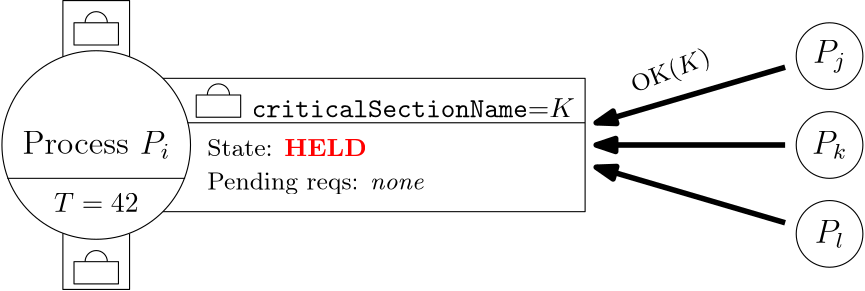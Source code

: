 <?xml version="1.0"?>
<!DOCTYPE ipe SYSTEM "ipe.dtd">
<ipe version="70206" creator="Ipe 7.2.7">
<info created="D:20180502113833" modified="D:20180502114800"/>
<ipestyle name="basic">
<symbol name="arrow/arc(spx)">
<path stroke="sym-stroke" fill="sym-stroke" pen="sym-pen">
0 0 m
-1 0.333 l
-1 -0.333 l
h
</path>
</symbol>
<symbol name="arrow/farc(spx)">
<path stroke="sym-stroke" fill="white" pen="sym-pen">
0 0 m
-1 0.333 l
-1 -0.333 l
h
</path>
</symbol>
<symbol name="arrow/ptarc(spx)">
<path stroke="sym-stroke" fill="sym-stroke" pen="sym-pen">
0 0 m
-1 0.333 l
-0.8 0 l
-1 -0.333 l
h
</path>
</symbol>
<symbol name="arrow/fptarc(spx)">
<path stroke="sym-stroke" fill="white" pen="sym-pen">
0 0 m
-1 0.333 l
-0.8 0 l
-1 -0.333 l
h
</path>
</symbol>
<symbol name="mark/circle(sx)" transformations="translations">
<path fill="sym-stroke">
0.6 0 0 0.6 0 0 e
0.4 0 0 0.4 0 0 e
</path>
</symbol>
<symbol name="mark/disk(sx)" transformations="translations">
<path fill="sym-stroke">
0.6 0 0 0.6 0 0 e
</path>
</symbol>
<symbol name="mark/fdisk(sfx)" transformations="translations">
<group>
<path fill="sym-fill">
0.5 0 0 0.5 0 0 e
</path>
<path fill="sym-stroke" fillrule="eofill">
0.6 0 0 0.6 0 0 e
0.4 0 0 0.4 0 0 e
</path>
</group>
</symbol>
<symbol name="mark/box(sx)" transformations="translations">
<path fill="sym-stroke" fillrule="eofill">
-0.6 -0.6 m
0.6 -0.6 l
0.6 0.6 l
-0.6 0.6 l
h
-0.4 -0.4 m
0.4 -0.4 l
0.4 0.4 l
-0.4 0.4 l
h
</path>
</symbol>
<symbol name="mark/square(sx)" transformations="translations">
<path fill="sym-stroke">
-0.6 -0.6 m
0.6 -0.6 l
0.6 0.6 l
-0.6 0.6 l
h
</path>
</symbol>
<symbol name="mark/fsquare(sfx)" transformations="translations">
<group>
<path fill="sym-fill">
-0.5 -0.5 m
0.5 -0.5 l
0.5 0.5 l
-0.5 0.5 l
h
</path>
<path fill="sym-stroke" fillrule="eofill">
-0.6 -0.6 m
0.6 -0.6 l
0.6 0.6 l
-0.6 0.6 l
h
-0.4 -0.4 m
0.4 -0.4 l
0.4 0.4 l
-0.4 0.4 l
h
</path>
</group>
</symbol>
<symbol name="mark/cross(sx)" transformations="translations">
<group>
<path fill="sym-stroke">
-0.43 -0.57 m
0.57 0.43 l
0.43 0.57 l
-0.57 -0.43 l
h
</path>
<path fill="sym-stroke">
-0.43 0.57 m
0.57 -0.43 l
0.43 -0.57 l
-0.57 0.43 l
h
</path>
</group>
</symbol>
<symbol name="arrow/fnormal(spx)">
<path stroke="sym-stroke" fill="white" pen="sym-pen">
0 0 m
-1 0.333 l
-1 -0.333 l
h
</path>
</symbol>
<symbol name="arrow/pointed(spx)">
<path stroke="sym-stroke" fill="sym-stroke" pen="sym-pen">
0 0 m
-1 0.333 l
-0.8 0 l
-1 -0.333 l
h
</path>
</symbol>
<symbol name="arrow/fpointed(spx)">
<path stroke="sym-stroke" fill="white" pen="sym-pen">
0 0 m
-1 0.333 l
-0.8 0 l
-1 -0.333 l
h
</path>
</symbol>
<symbol name="arrow/linear(spx)">
<path stroke="sym-stroke" pen="sym-pen">
-1 0.333 m
0 0 l
-1 -0.333 l
</path>
</symbol>
<symbol name="arrow/fdouble(spx)">
<path stroke="sym-stroke" fill="white" pen="sym-pen">
0 0 m
-1 0.333 l
-1 -0.333 l
h
-1 0 m
-2 0.333 l
-2 -0.333 l
h
</path>
</symbol>
<symbol name="arrow/double(spx)">
<path stroke="sym-stroke" fill="sym-stroke" pen="sym-pen">
0 0 m
-1 0.333 l
-1 -0.333 l
h
-1 0 m
-2 0.333 l
-2 -0.333 l
h
</path>
</symbol>
<pen name="heavier" value="0.8"/>
<pen name="fat" value="1.2"/>
<pen name="ultrafat" value="2"/>
<symbolsize name="large" value="5"/>
<symbolsize name="small" value="2"/>
<symbolsize name="tiny" value="1.1"/>
<arrowsize name="large" value="10"/>
<arrowsize name="small" value="5"/>
<arrowsize name="tiny" value="3"/>
<color name="red" value="1 0 0"/>
<color name="green" value="0 1 0"/>
<color name="blue" value="0 0 1"/>
<color name="yellow" value="1 1 0"/>
<color name="orange" value="1 0.647 0"/>
<color name="gold" value="1 0.843 0"/>
<color name="purple" value="0.627 0.125 0.941"/>
<color name="gray" value="0.745"/>
<color name="brown" value="0.647 0.165 0.165"/>
<color name="navy" value="0 0 0.502"/>
<color name="pink" value="1 0.753 0.796"/>
<color name="seagreen" value="0.18 0.545 0.341"/>
<color name="turquoise" value="0.251 0.878 0.816"/>
<color name="violet" value="0.933 0.51 0.933"/>
<color name="darkblue" value="0 0 0.545"/>
<color name="darkcyan" value="0 0.545 0.545"/>
<color name="darkgray" value="0.663"/>
<color name="darkgreen" value="0 0.392 0"/>
<color name="darkmagenta" value="0.545 0 0.545"/>
<color name="darkorange" value="1 0.549 0"/>
<color name="darkred" value="0.545 0 0"/>
<color name="lightblue" value="0.678 0.847 0.902"/>
<color name="lightcyan" value="0.878 1 1"/>
<color name="lightgray" value="0.827"/>
<color name="lightgreen" value="0.565 0.933 0.565"/>
<color name="lightyellow" value="1 1 0.878"/>
<dashstyle name="dashed" value="[4] 0"/>
<dashstyle name="dotted" value="[1 3] 0"/>
<dashstyle name="dash dotted" value="[4 2 1 2] 0"/>
<dashstyle name="dash dot dotted" value="[4 2 1 2 1 2] 0"/>
<textsize name="large" value="\large"/>
<textsize name="Large" value="\Large"/>
<textsize name="LARGE" value="\LARGE"/>
<textsize name="huge" value="\huge"/>
<textsize name="Huge" value="\Huge"/>
<textsize name="small" value="\small"/>
<textsize name="footnote" value="\footnotesize"/>
<textsize name="tiny" value="\tiny"/>
<textstyle name="center" begin="\begin{center}" end="\end{center}"/>
<textstyle name="itemize" begin="\begin{itemize}" end="\end{itemize}"/>
<textstyle name="item" begin="\begin{itemize}\item{}" end="\end{itemize}"/>
<gridsize name="4 pts" value="4"/>
<gridsize name="8 pts (~3 mm)" value="8"/>
<gridsize name="16 pts (~6 mm)" value="16"/>
<gridsize name="32 pts (~12 mm)" value="32"/>
<gridsize name="10 pts (~3.5 mm)" value="10"/>
<gridsize name="20 pts (~7 mm)" value="20"/>
<gridsize name="14 pts (~5 mm)" value="14"/>
<gridsize name="28 pts (~10 mm)" value="28"/>
<gridsize name="56 pts (~20 mm)" value="56"/>
<anglesize name="90 deg" value="90"/>
<anglesize name="60 deg" value="60"/>
<anglesize name="45 deg" value="45"/>
<anglesize name="30 deg" value="30"/>
<anglesize name="22.5 deg" value="22.5"/>
<opacity name="10%" value="0.1"/>
<opacity name="30%" value="0.3"/>
<opacity name="50%" value="0.5"/>
<opacity name="75%" value="0.75"/>
<tiling name="falling" angle="-60" step="4" width="1"/>
<tiling name="rising" angle="30" step="4" width="1"/>
</ipestyle>
<page>
<layer name="alpha"/>
<view layers="alpha" active="alpha"/>
<text layer="alpha" matrix="1 0 0 1 28 -64" transformations="translations" pos="68 808" stroke="black" type="label" width="53.164" height="8.173" depth="1.79" halign="center" valign="center" size="large">Process $P_i$</text>
<text matrix="1 0 0 1 68 -60" transformations="translations" pos="68 788" stroke="black" type="label" width="78.537" height="6.23" depth="1.74" valign="baseline" size="small">Pending reqs: \textit{none}</text>
<text matrix="1 0 0 1 68 -48" transformations="translations" pos="68 788" stroke="black" type="label" width="57.403" height="6.152" depth="0" valign="baseline" size="small">State: \textcolor{red}{\textbf{HELD}}</text>
<path matrix="1 0 0 1 64 -66" stroke="black">
68 828 m
68 820 l
84 820 l
84 828 l
h
</path>
<path matrix="1 0 0 1 64 -66" stroke="black">
72 828 m
4 0 0 -4 76 828 80 828 a
</path>
<text matrix="1 0 0 1 64 -66" transformations="translations" pos="88 820" stroke="black" type="label" width="116.299" height="6.808" depth="0" valign="baseline">\texttt{criticalSectionName}=$K$</text>
<path matrix="1 0 0 1 0 -48" stroke="black">
33.9411 0 0 33.9411 96 792 e
</path>
<path matrix="1 0 0 1 0 -48" stroke="black">
120 816 m
272 816 l
272 800 l
128.985 800 l
272 800 l
272 768 l
120 768 l
</path>
<path matrix="1 0 0 1 20 -126" stroke="black">
68 828 m
68 820 l
84 820 l
84 828 l
h
</path>
<path matrix="1 0 0 1 20 -126" stroke="black">
72 828 m
4 0 0 -4 76 828 80 828 a
</path>
<path matrix="1 0 0 1 20 -40" stroke="black">
68 828 m
68 820 l
84 820 l
84 828 l
h
</path>
<path matrix="1 0 0 1 20 -40" stroke="black">
72 828 m
4 0 0 -4 76 828 80 828 a
</path>
<path stroke="black">
84 775.749 m
84 796 l
108 796 l
108 775.749 l
</path>
<path stroke="black">
84 712.251 m
84 692 l
108 692 l
108 712 l
</path>
<path stroke="black">
12 0 0 12 360 776 e
</path>
<path stroke="black">
12 0 0 12 360 744 e
</path>
<path stroke="black">
12 0 0 12 360 712 e
</path>
<text matrix="1 0 0 1 292 -32" transformations="translations" pos="68 808" stroke="black" type="label" width="11.927" height="8.172" depth="3.34" halign="center" valign="center" size="large">$P_j$</text>
<text matrix="1 0 0 1 292 -64" transformations="translations" pos="68 808" stroke="black" type="label" width="12.665" height="8.173" depth="1.79" halign="center" valign="center" size="large" style="math">P_k</text>
<text matrix="1 0 0 1 292 -96" transformations="translations" pos="68 808" stroke="black" type="label" width="10.666" height="8.173" depth="1.79" halign="center" valign="center" size="large" style="math">P_l</text>
<text matrix="1 0 0 1 28 -88" transformations="translations" pos="68 808" stroke="black" type="label" width="30.452" height="6.808" depth="0" halign="center" valign="bottom" style="math">T=42</text>
<path stroke="black" fill="darkred">
64 732 m
128 732 l
</path>
<path stroke="black" fill="darkred" pen="ultrafat" arrow="normal/normal">
344 744 m
276 744 l
</path>
<path stroke="black" fill="darkred" pen="ultrafat" arrow="normal/normal">
344 772 m
276 752 l
</path>
<text matrix="0.930347 0.366681 -0.366681 0.930347 302.07 -53.7226" pos="288 764" stroke="black" type="label" width="29.943" height="6.726" depth="2.24" valign="baseline" size="small">OK($K$)</text>
<path stroke="black" fill="darkred" pen="ultrafat" arrow="normal/normal">
344 716 m
276 736 l
</path>
</page>
</ipe>
